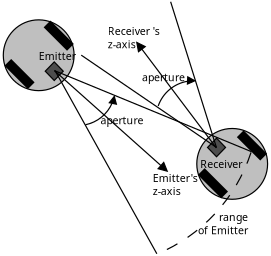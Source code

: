 <?xml version="1.0" encoding="UTF-8"?>
<dia:diagram xmlns:dia="http://www.lysator.liu.se/~alla/dia/">
  <dia:layer name="Background" visible="true">
    <dia:object type="Standard - Text" version="0" id="O0">
      <dia:attribute name="obj_pos">
        <dia:point val="44.175,32.15"/>
      </dia:attribute>
      <dia:attribute name="obj_bb">
        <dia:rectangle val="44.175,31.35;47.225,33.75"/>
      </dia:attribute>
      <dia:attribute name="text">
        <dia:composite type="text">
          <dia:attribute name="string">
            <dia:string>#Emitter's
z-axis#</dia:string>
          </dia:attribute>
          <dia:attribute name="font">
            <dia:font family="sans" style="0" name="Helvetica"/>
          </dia:attribute>
          <dia:attribute name="height">
            <dia:real val="1.1"/>
          </dia:attribute>
          <dia:attribute name="pos">
            <dia:point val="44.175,32.15"/>
          </dia:attribute>
          <dia:attribute name="color">
            <dia:color val="#000000"/>
          </dia:attribute>
          <dia:attribute name="alignment">
            <dia:enum val="0"/>
          </dia:attribute>
        </dia:composite>
      </dia:attribute>
    </dia:object>
    <dia:object type="Standard - Text" version="0" id="O1">
      <dia:attribute name="obj_pos">
        <dia:point val="39.808,27.342"/>
      </dia:attribute>
      <dia:attribute name="obj_bb">
        <dia:rectangle val="39.808,26.517;42.783,27.892"/>
      </dia:attribute>
      <dia:attribute name="text">
        <dia:composite type="text">
          <dia:attribute name="string">
            <dia:string>#aperture#</dia:string>
          </dia:attribute>
          <dia:attribute name="font">
            <dia:font family="sans" style="0" name="Helvetica"/>
          </dia:attribute>
          <dia:attribute name="height">
            <dia:real val="1.1"/>
          </dia:attribute>
          <dia:attribute name="pos">
            <dia:point val="39.808,27.342"/>
          </dia:attribute>
          <dia:attribute name="color">
            <dia:color val="#000000"/>
          </dia:attribute>
          <dia:attribute name="alignment">
            <dia:enum val="0"/>
          </dia:attribute>
        </dia:composite>
      </dia:attribute>
    </dia:object>
    <dia:object type="Standard - Ellipse" version="0" id="O2">
      <dia:attribute name="obj_pos">
        <dia:point val="31.713,18.645"/>
      </dia:attribute>
      <dia:attribute name="obj_bb">
        <dia:rectangle val="31.663,18.595;37.663,24.595"/>
      </dia:attribute>
      <dia:attribute name="elem_corner">
        <dia:point val="31.713,18.645"/>
      </dia:attribute>
      <dia:attribute name="elem_width">
        <dia:real val="5.9"/>
      </dia:attribute>
      <dia:attribute name="elem_height">
        <dia:real val="5.9"/>
      </dia:attribute>
      <dia:attribute name="inner_color">
        <dia:color val="#bfbfbf"/>
      </dia:attribute>
      <dia:attribute name="aspect">
        <dia:enum val="2"/>
      </dia:attribute>
    </dia:object>
    <dia:object type="Standard - Text" version="0" id="O3">
      <dia:attribute name="obj_pos">
        <dia:point val="34.675,22"/>
      </dia:attribute>
      <dia:attribute name="obj_bb">
        <dia:rectangle val="34.675,21.2;37.175,22.5"/>
      </dia:attribute>
      <dia:attribute name="text">
        <dia:composite type="text">
          <dia:attribute name="string">
            <dia:string>#Emitter#</dia:string>
          </dia:attribute>
          <dia:attribute name="font">
            <dia:font family="sans" style="0" name="Helvetica"/>
          </dia:attribute>
          <dia:attribute name="height">
            <dia:real val="1.1"/>
          </dia:attribute>
          <dia:attribute name="pos">
            <dia:point val="34.675,22"/>
          </dia:attribute>
          <dia:attribute name="color">
            <dia:color val="#000000"/>
          </dia:attribute>
          <dia:attribute name="alignment">
            <dia:enum val="0"/>
          </dia:attribute>
        </dia:composite>
      </dia:attribute>
    </dia:object>
    <dia:object type="Geometric - Diamond" version="0" id="O4">
      <dia:attribute name="obj_pos">
        <dia:point val="35.208,22.15"/>
      </dia:attribute>
      <dia:attribute name="obj_bb">
        <dia:rectangle val="35.139,22.078;36.778,23.772"/>
      </dia:attribute>
      <dia:attribute name="elem_corner">
        <dia:point val="35.208,22.15"/>
      </dia:attribute>
      <dia:attribute name="elem_width">
        <dia:real val="1.5"/>
      </dia:attribute>
      <dia:attribute name="elem_height">
        <dia:real val="1.55"/>
      </dia:attribute>
      <dia:attribute name="line_width">
        <dia:real val="0.1"/>
      </dia:attribute>
      <dia:attribute name="line_colour">
        <dia:color val="#000000"/>
      </dia:attribute>
      <dia:attribute name="fill_colour">
        <dia:color val="#4d4d4d"/>
      </dia:attribute>
      <dia:attribute name="show_background">
        <dia:boolean val="true"/>
      </dia:attribute>
      <dia:attribute name="line_style">
        <dia:enum val="0"/>
        <dia:real val="1"/>
      </dia:attribute>
      <dia:attribute name="flip_horizontal">
        <dia:boolean val="false"/>
      </dia:attribute>
      <dia:attribute name="flip_vertical">
        <dia:boolean val="false"/>
      </dia:attribute>
    </dia:object>
    <dia:object type="Standard - Line" version="0" id="O5">
      <dia:attribute name="obj_pos">
        <dia:point val="36.021,22.875"/>
      </dia:attribute>
      <dia:attribute name="obj_bb">
        <dia:rectangle val="35.953,22.807;44.576,38.206"/>
      </dia:attribute>
      <dia:attribute name="conn_endpoints">
        <dia:point val="36.021,22.875"/>
        <dia:point val="44.508,38.138"/>
      </dia:attribute>
      <dia:attribute name="numcp">
        <dia:int val="1"/>
      </dia:attribute>
    </dia:object>
    <dia:object type="Standard - Arc" version="0" id="O6">
      <dia:attribute name="obj_pos">
        <dia:point val="38.558,27.387"/>
      </dia:attribute>
      <dia:attribute name="obj_bb">
        <dia:rectangle val="38.488,24.516;41.431,27.458"/>
      </dia:attribute>
      <dia:attribute name="conn_endpoints">
        <dia:point val="38.558,27.387"/>
        <dia:point val="40.971,24.975"/>
      </dia:attribute>
      <dia:attribute name="curve_distance">
        <dia:real val="0.514"/>
      </dia:attribute>
      <dia:attribute name="end_arrow">
        <dia:enum val="3"/>
      </dia:attribute>
      <dia:attribute name="end_arrow_length">
        <dia:real val="0.6"/>
      </dia:attribute>
      <dia:attribute name="end_arrow_width">
        <dia:real val="0.6"/>
      </dia:attribute>
    </dia:object>
    <dia:object type="Standard - Line" version="0" id="O7">
      <dia:attribute name="obj_pos">
        <dia:point val="35.971,22.875"/>
      </dia:attribute>
      <dia:attribute name="obj_bb">
        <dia:rectangle val="35.9,22.805;45.911,31.843"/>
      </dia:attribute>
      <dia:attribute name="conn_endpoints">
        <dia:point val="35.971,22.875"/>
        <dia:point val="45.408,31.288"/>
      </dia:attribute>
      <dia:attribute name="numcp">
        <dia:int val="1"/>
      </dia:attribute>
      <dia:attribute name="end_arrow">
        <dia:enum val="3"/>
      </dia:attribute>
      <dia:attribute name="end_arrow_length">
        <dia:real val="0.7"/>
      </dia:attribute>
      <dia:attribute name="end_arrow_width">
        <dia:real val="0.7"/>
      </dia:attribute>
    </dia:object>
    <dia:object type="Standard - Ellipse" version="0" id="O8">
      <dia:attribute name="obj_pos">
        <dia:point val="47.837,27.698"/>
      </dia:attribute>
      <dia:attribute name="obj_bb">
        <dia:rectangle val="47.787,27.648;53.787,33.648"/>
      </dia:attribute>
      <dia:attribute name="elem_corner">
        <dia:point val="47.837,27.698"/>
      </dia:attribute>
      <dia:attribute name="elem_width">
        <dia:real val="5.9"/>
      </dia:attribute>
      <dia:attribute name="elem_height">
        <dia:real val="5.9"/>
      </dia:attribute>
      <dia:attribute name="inner_color">
        <dia:color val="#bfbfbf"/>
      </dia:attribute>
      <dia:attribute name="aspect">
        <dia:enum val="2"/>
      </dia:attribute>
    </dia:object>
    <dia:object type="Geometric - Diamond" version="0" id="O9">
      <dia:attribute name="obj_pos">
        <dia:point val="48.732,28.503"/>
      </dia:attribute>
      <dia:attribute name="obj_bb">
        <dia:rectangle val="48.662,28.431;50.301,30.125"/>
      </dia:attribute>
      <dia:attribute name="elem_corner">
        <dia:point val="48.732,28.503"/>
      </dia:attribute>
      <dia:attribute name="elem_width">
        <dia:real val="1.5"/>
      </dia:attribute>
      <dia:attribute name="elem_height">
        <dia:real val="1.55"/>
      </dia:attribute>
      <dia:attribute name="line_width">
        <dia:real val="0.1"/>
      </dia:attribute>
      <dia:attribute name="line_colour">
        <dia:color val="#000000"/>
      </dia:attribute>
      <dia:attribute name="fill_colour">
        <dia:color val="#4d4d4d"/>
      </dia:attribute>
      <dia:attribute name="show_background">
        <dia:boolean val="true"/>
      </dia:attribute>
      <dia:attribute name="line_style">
        <dia:enum val="0"/>
        <dia:real val="1"/>
      </dia:attribute>
      <dia:attribute name="flip_horizontal">
        <dia:boolean val="false"/>
      </dia:attribute>
      <dia:attribute name="flip_vertical">
        <dia:boolean val="false"/>
      </dia:attribute>
    </dia:object>
    <dia:object type="Standard - Line" version="0" id="O10">
      <dia:attribute name="obj_pos">
        <dia:point val="49.471,29.275"/>
      </dia:attribute>
      <dia:attribute name="obj_bb">
        <dia:rectangle val="45.596,17.075;49.534,29.338"/>
      </dia:attribute>
      <dia:attribute name="conn_endpoints">
        <dia:point val="49.471,29.275"/>
        <dia:point val="45.658,17.137"/>
      </dia:attribute>
      <dia:attribute name="numcp">
        <dia:int val="1"/>
      </dia:attribute>
    </dia:object>
    <dia:object type="Standard - Line" version="0" id="O11">
      <dia:attribute name="obj_pos">
        <dia:point val="49.471,29.275"/>
      </dia:attribute>
      <dia:attribute name="obj_bb">
        <dia:rectangle val="38.139,21.518;49.541,29.345"/>
      </dia:attribute>
      <dia:attribute name="conn_endpoints">
        <dia:point val="49.471,29.275"/>
        <dia:point val="38.208,21.587"/>
      </dia:attribute>
      <dia:attribute name="numcp">
        <dia:int val="1"/>
      </dia:attribute>
    </dia:object>
    <dia:object type="Standard - Line" version="0" id="O12">
      <dia:attribute name="obj_pos">
        <dia:point val="49.471,29.325"/>
      </dia:attribute>
      <dia:attribute name="obj_bb">
        <dia:rectangle val="42.219,20.026;49.541,29.395"/>
      </dia:attribute>
      <dia:attribute name="conn_endpoints">
        <dia:point val="49.471,29.325"/>
        <dia:point val="42.808,20.488"/>
      </dia:attribute>
      <dia:attribute name="numcp">
        <dia:int val="1"/>
      </dia:attribute>
      <dia:attribute name="end_arrow">
        <dia:enum val="3"/>
      </dia:attribute>
      <dia:attribute name="end_arrow_length">
        <dia:real val="0.7"/>
      </dia:attribute>
      <dia:attribute name="end_arrow_width">
        <dia:real val="0.7"/>
      </dia:attribute>
    </dia:object>
    <dia:object type="Standard - Arc" version="0" id="O13">
      <dia:attribute name="obj_pos">
        <dia:point val="44.621,25.825"/>
      </dia:attribute>
      <dia:attribute name="obj_bb">
        <dia:rectangle val="44.552,23.672;48.099,25.895"/>
      </dia:attribute>
      <dia:attribute name="conn_endpoints">
        <dia:point val="44.621,25.825"/>
        <dia:point val="47.721,23.725"/>
      </dia:attribute>
      <dia:attribute name="curve_distance">
        <dia:real val="-0.621"/>
      </dia:attribute>
      <dia:attribute name="end_arrow">
        <dia:enum val="3"/>
      </dia:attribute>
      <dia:attribute name="end_arrow_length">
        <dia:real val="0.6"/>
      </dia:attribute>
      <dia:attribute name="end_arrow_width">
        <dia:real val="0.6"/>
      </dia:attribute>
    </dia:object>
    <dia:object type="Standard - Text" version="0" id="O14">
      <dia:attribute name="obj_pos">
        <dia:point val="48.125,31"/>
      </dia:attribute>
      <dia:attribute name="obj_bb">
        <dia:rectangle val="48.125,30.2;51.325,31.5"/>
      </dia:attribute>
      <dia:attribute name="text">
        <dia:composite type="text">
          <dia:attribute name="string">
            <dia:string>#Receiver#</dia:string>
          </dia:attribute>
          <dia:attribute name="font">
            <dia:font family="sans" style="0" name="Helvetica"/>
          </dia:attribute>
          <dia:attribute name="height">
            <dia:real val="1.1"/>
          </dia:attribute>
          <dia:attribute name="pos">
            <dia:point val="48.125,31"/>
          </dia:attribute>
          <dia:attribute name="color">
            <dia:color val="#000000"/>
          </dia:attribute>
          <dia:attribute name="alignment">
            <dia:enum val="0"/>
          </dia:attribute>
        </dia:composite>
      </dia:attribute>
    </dia:object>
    <dia:object type="Standard - Text" version="0" id="O15">
      <dia:attribute name="obj_pos">
        <dia:point val="40.413,19.907"/>
      </dia:attribute>
      <dia:attribute name="obj_bb">
        <dia:rectangle val="40.413,19.108;44.363,21.508"/>
      </dia:attribute>
      <dia:attribute name="text">
        <dia:composite type="text">
          <dia:attribute name="string">
            <dia:string>#Receiver 's
z-axis#</dia:string>
          </dia:attribute>
          <dia:attribute name="font">
            <dia:font family="sans" style="0" name="Helvetica"/>
          </dia:attribute>
          <dia:attribute name="height">
            <dia:real val="1.1"/>
          </dia:attribute>
          <dia:attribute name="pos">
            <dia:point val="40.413,19.907"/>
          </dia:attribute>
          <dia:attribute name="color">
            <dia:color val="#000000"/>
          </dia:attribute>
          <dia:attribute name="alignment">
            <dia:enum val="0"/>
          </dia:attribute>
        </dia:composite>
      </dia:attribute>
    </dia:object>
    <dia:object type="Standard - Text" version="0" id="O16">
      <dia:attribute name="obj_pos">
        <dia:point val="43.263,23.758"/>
      </dia:attribute>
      <dia:attribute name="obj_bb">
        <dia:rectangle val="43.263,22.957;46.213,24.258"/>
      </dia:attribute>
      <dia:attribute name="text">
        <dia:composite type="text">
          <dia:attribute name="string">
            <dia:string>#aperture#</dia:string>
          </dia:attribute>
          <dia:attribute name="font">
            <dia:font family="sans" style="0" name="Helvetica"/>
          </dia:attribute>
          <dia:attribute name="height">
            <dia:real val="1.1"/>
          </dia:attribute>
          <dia:attribute name="pos">
            <dia:point val="43.263,23.758"/>
          </dia:attribute>
          <dia:attribute name="color">
            <dia:color val="#000000"/>
          </dia:attribute>
          <dia:attribute name="alignment">
            <dia:enum val="0"/>
          </dia:attribute>
        </dia:composite>
      </dia:attribute>
    </dia:object>
    <dia:object type="Standard - Line" version="0" id="O17">
      <dia:attribute name="obj_pos">
        <dia:point val="35.971,22.875"/>
      </dia:attribute>
      <dia:attribute name="obj_bb">
        <dia:rectangle val="35.906,22.81;52.474,29.703"/>
      </dia:attribute>
      <dia:attribute name="conn_endpoints">
        <dia:point val="35.971,22.875"/>
        <dia:point val="52.408,29.637"/>
      </dia:attribute>
      <dia:attribute name="numcp">
        <dia:int val="1"/>
      </dia:attribute>
    </dia:object>
    <dia:object type="Standard - Arc" version="0" id="O18">
      <dia:attribute name="obj_pos">
        <dia:point val="52.358,29.688"/>
      </dia:attribute>
      <dia:attribute name="obj_bb">
        <dia:rectangle val="44.388,29.617;52.429,38.258"/>
      </dia:attribute>
      <dia:attribute name="conn_endpoints">
        <dia:point val="52.358,29.688"/>
        <dia:point val="44.458,38.188"/>
      </dia:attribute>
      <dia:attribute name="curve_distance">
        <dia:real val="-1.279"/>
      </dia:attribute>
      <dia:attribute name="line_style">
        <dia:enum val="1"/>
      </dia:attribute>
    </dia:object>
    <dia:object type="Standard - Text" version="0" id="O19">
      <dia:attribute name="obj_pos">
        <dia:point val="52.113,35.407"/>
      </dia:attribute>
      <dia:attribute name="obj_bb">
        <dia:rectangle val="48.763,34.608;52.113,37.008"/>
      </dia:attribute>
      <dia:attribute name="text">
        <dia:composite type="text">
          <dia:attribute name="string">
            <dia:string>#range
of Emitter#</dia:string>
          </dia:attribute>
          <dia:attribute name="font">
            <dia:font family="sans" style="0" name="Helvetica"/>
          </dia:attribute>
          <dia:attribute name="height">
            <dia:real val="1.1"/>
          </dia:attribute>
          <dia:attribute name="pos">
            <dia:point val="52.113,35.407"/>
          </dia:attribute>
          <dia:attribute name="color">
            <dia:color val="#000000"/>
          </dia:attribute>
          <dia:attribute name="alignment">
            <dia:enum val="2"/>
          </dia:attribute>
        </dia:composite>
      </dia:attribute>
    </dia:object>
    <dia:object type="Standard - Line" version="0" id="O20">
      <dia:attribute name="obj_pos">
        <dia:point val="32.087,22.188"/>
      </dia:attribute>
      <dia:attribute name="obj_bb">
        <dia:rectangle val="31.521,21.622;34.602,24.703"/>
      </dia:attribute>
      <dia:attribute name="conn_endpoints">
        <dia:point val="32.087,22.188"/>
        <dia:point val="34.037,24.137"/>
      </dia:attribute>
      <dia:attribute name="numcp">
        <dia:int val="1"/>
      </dia:attribute>
      <dia:attribute name="line_width">
        <dia:real val="0.8"/>
      </dia:attribute>
    </dia:object>
    <dia:object type="Standard - Line" version="0" id="O21">
      <dia:attribute name="obj_pos">
        <dia:point val="51.457,28.138"/>
      </dia:attribute>
      <dia:attribute name="obj_bb">
        <dia:rectangle val="50.892,27.573;53.973,30.654"/>
      </dia:attribute>
      <dia:attribute name="conn_endpoints">
        <dia:point val="51.457,28.138"/>
        <dia:point val="53.407,30.088"/>
      </dia:attribute>
      <dia:attribute name="numcp">
        <dia:int val="1"/>
      </dia:attribute>
      <dia:attribute name="line_width">
        <dia:real val="0.8"/>
      </dia:attribute>
    </dia:object>
    <dia:object type="Standard - Line" version="0" id="O22">
      <dia:attribute name="obj_pos">
        <dia:point val="35.357,18.988"/>
      </dia:attribute>
      <dia:attribute name="obj_bb">
        <dia:rectangle val="34.792,18.422;37.873,21.504"/>
      </dia:attribute>
      <dia:attribute name="conn_endpoints">
        <dia:point val="35.357,18.988"/>
        <dia:point val="37.307,20.938"/>
      </dia:attribute>
      <dia:attribute name="numcp">
        <dia:int val="1"/>
      </dia:attribute>
      <dia:attribute name="line_width">
        <dia:real val="0.8"/>
      </dia:attribute>
    </dia:object>
    <dia:object type="Standard - Line" version="0" id="O23">
      <dia:attribute name="obj_pos">
        <dia:point val="48.207,31.288"/>
      </dia:attribute>
      <dia:attribute name="obj_bb">
        <dia:rectangle val="47.642,30.723;50.723,33.804"/>
      </dia:attribute>
      <dia:attribute name="conn_endpoints">
        <dia:point val="48.207,31.288"/>
        <dia:point val="50.157,33.238"/>
      </dia:attribute>
      <dia:attribute name="numcp">
        <dia:int val="1"/>
      </dia:attribute>
      <dia:attribute name="line_width">
        <dia:real val="0.8"/>
      </dia:attribute>
    </dia:object>
  </dia:layer>
</dia:diagram>
